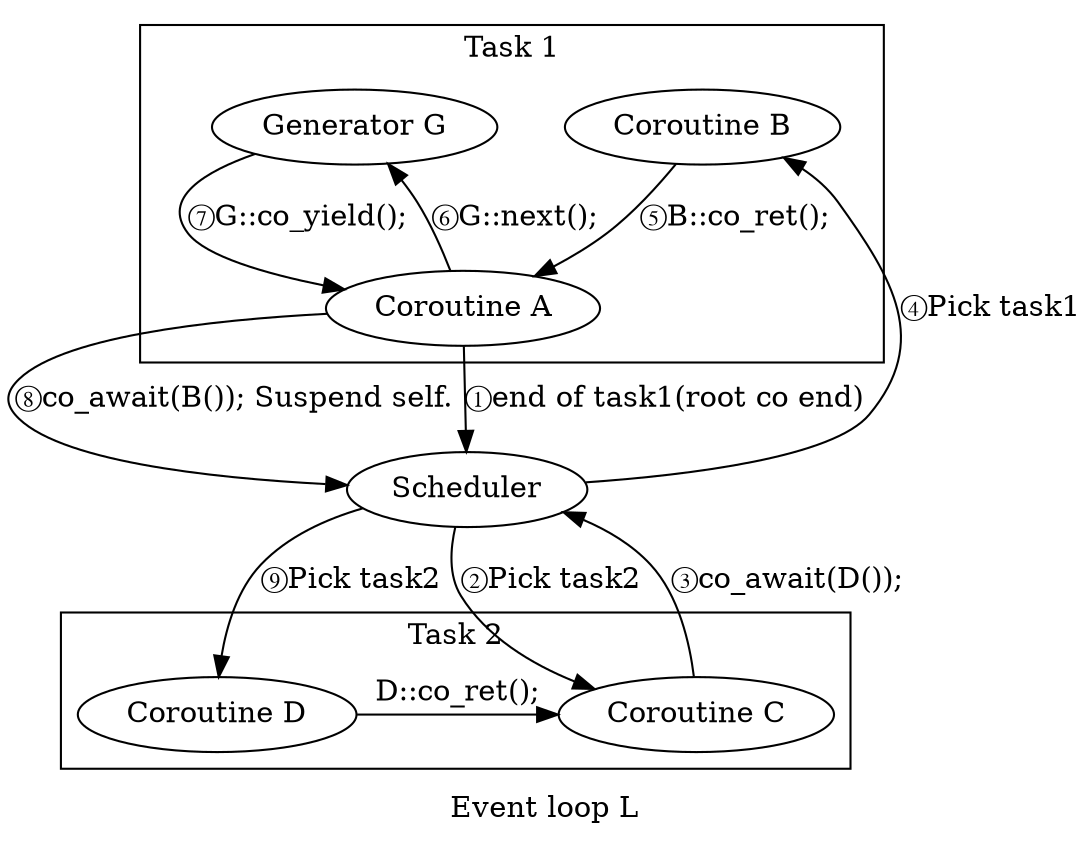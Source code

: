 digraph coroutine {
    graph [ dpi = 300 ];
    compound=true;
    label="Event loop L";
    s [label="Scheduler"];
    subgraph cluster_task1 {
        label="Task 1";
        {rank=same;b,g}
        a [label="Coroutine A"];
        b [label="Coroutine B"];g [label="Generator G"];
        b -> a [label="⑤B::co_ret();"];
        concentrate=true
        a -> g [label="⑥G::next();"];
        g -> a [label="⑦G::co_yield();"];
    }
    subgraph cluster_task2 {
        label="Task 2";
        {rank=same;c,d}
        c [label="Coroutine C"];d [label="Coroutine D"];

        d -> c [label="D::co_ret();"];
    }

    c -> s [label="③co_await(D());"];
    a -> s [label="①end of task1(root co end)"];
    a -> s [label="⑧co_await(B()); Suspend self."];
    s -> c [label="②Pick task2"];
    s -> b [label="④Pick task1"];
    s -> d [label="⑨Pick task2"];

    // {rank=same; s,cluster_task1,cluster_task2}
}